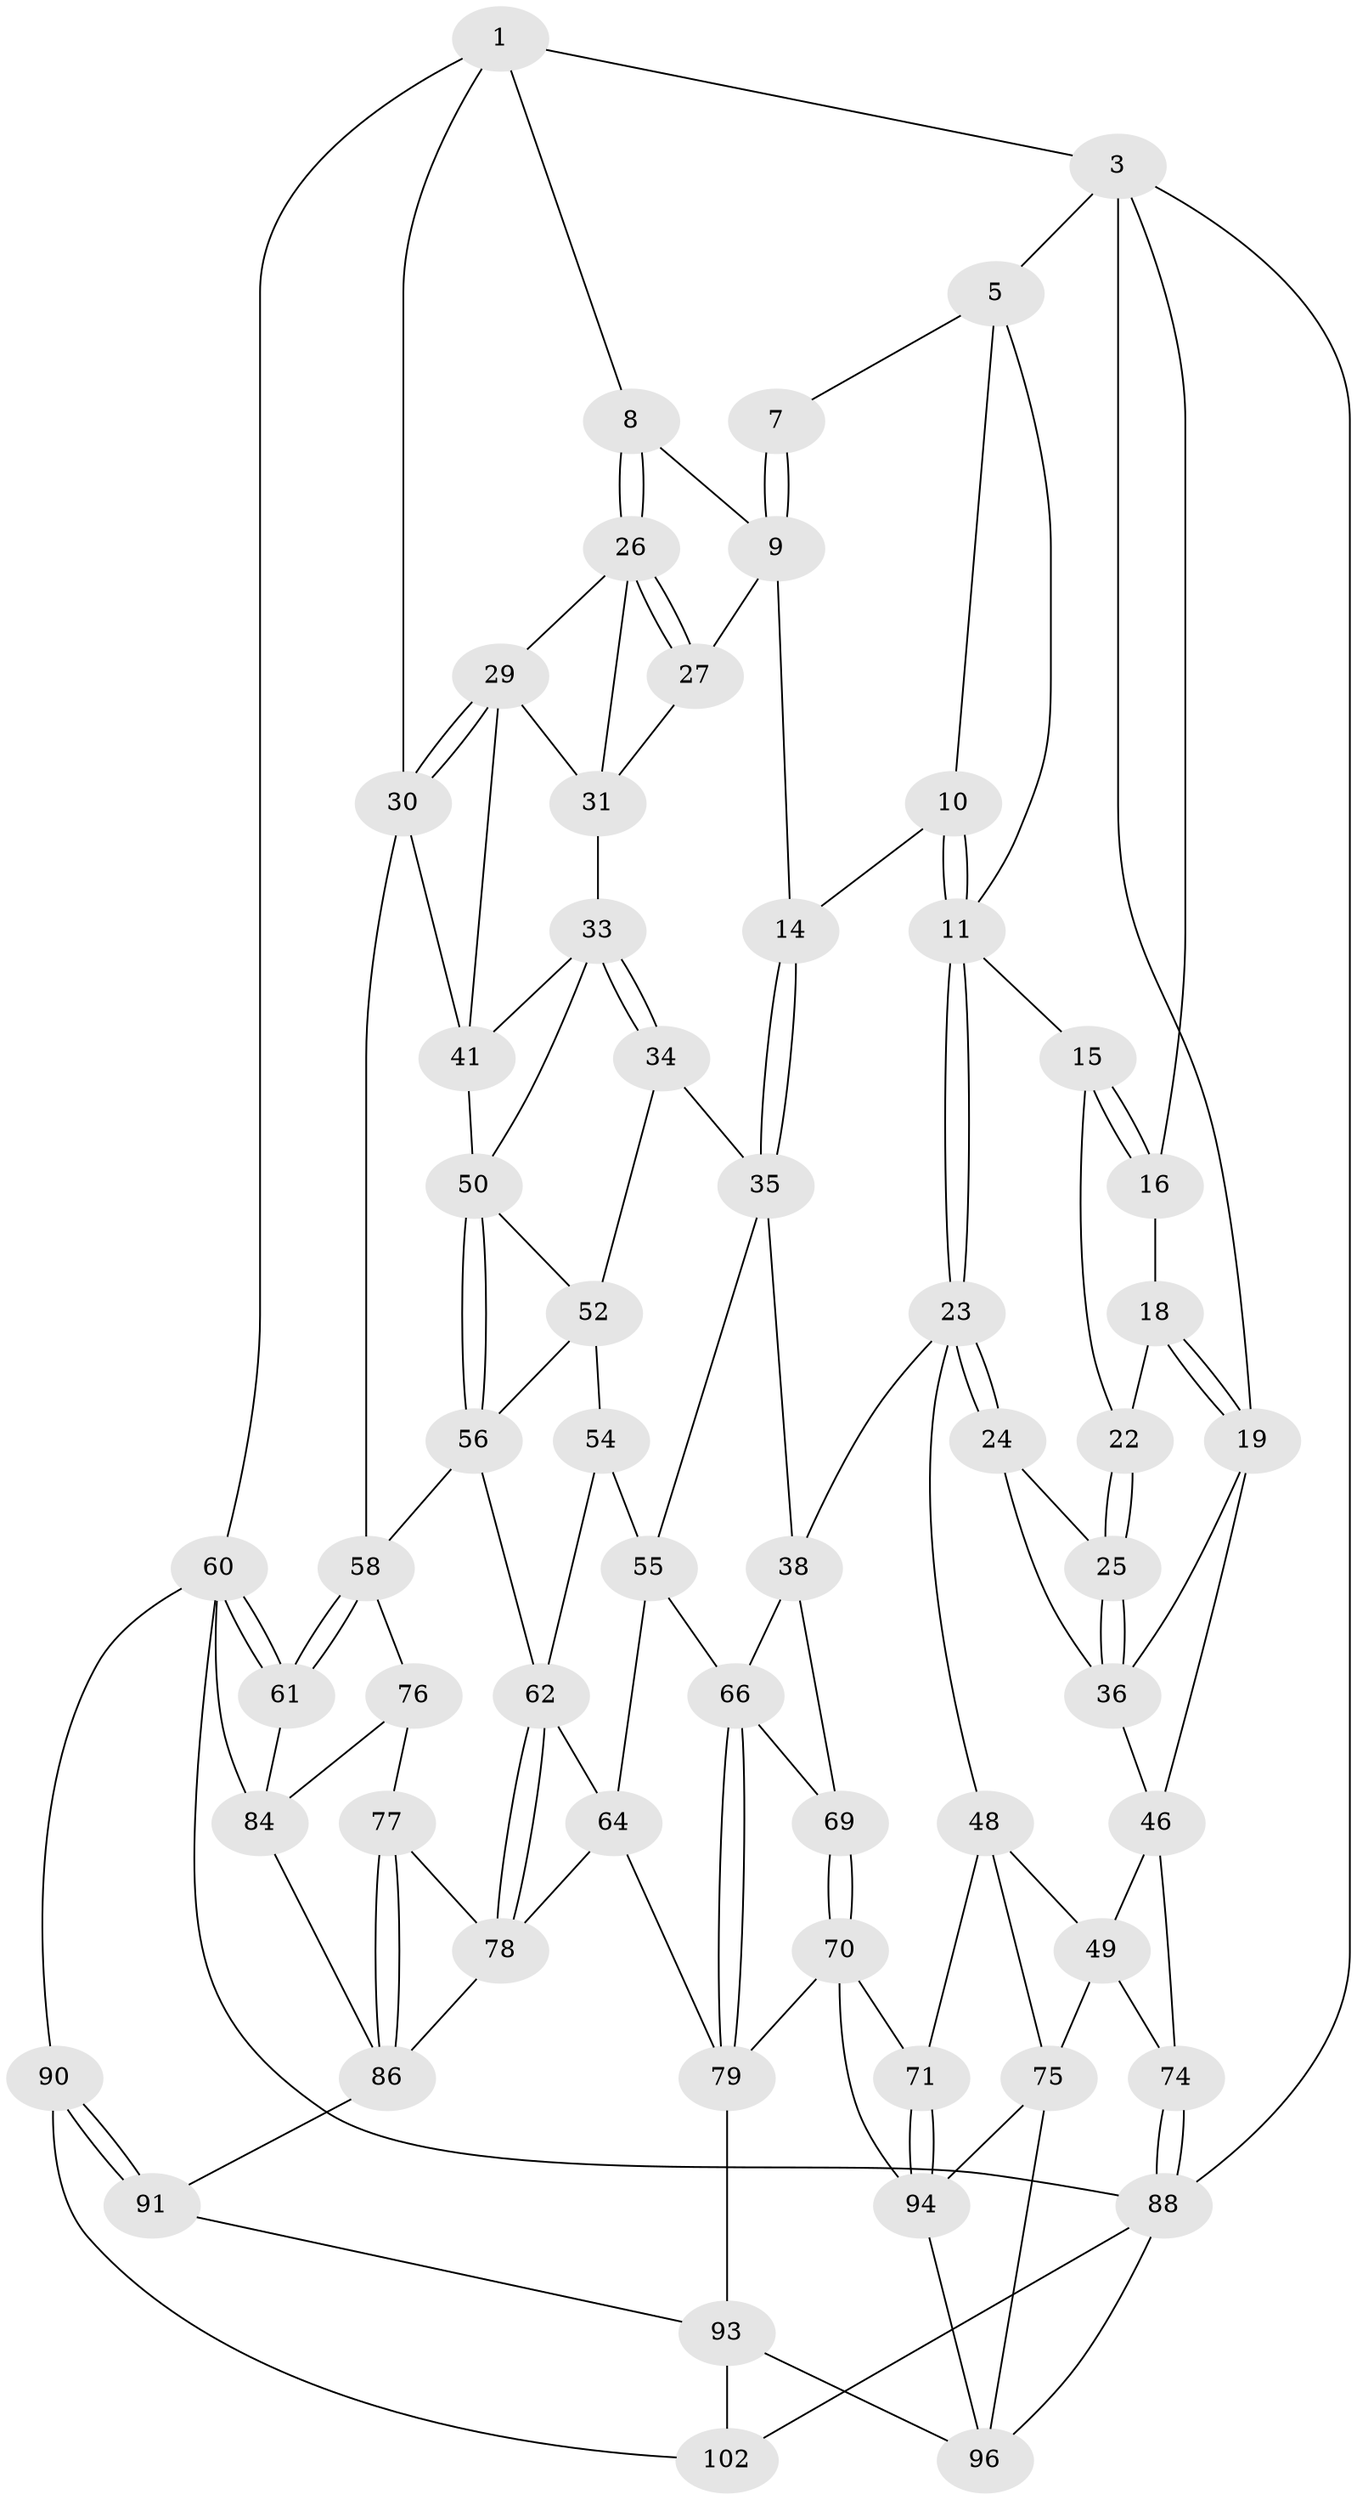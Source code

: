 // original degree distribution, {3: 0.0196078431372549, 6: 0.20588235294117646, 4: 0.22549019607843138, 5: 0.5490196078431373}
// Generated by graph-tools (version 1.1) at 2025/11/02/21/25 10:11:13]
// undirected, 60 vertices, 133 edges
graph export_dot {
graph [start="1"]
  node [color=gray90,style=filled];
  1 [pos="+0.5969343151116647+0",super="+2"];
  3 [pos="+0+0",super="+4"];
  5 [pos="+0.42144619990334603+0",super="+6"];
  7 [pos="+0.5553283079072227+0"];
  8 [pos="+0.7185387883773864+0.1624802432041773"];
  9 [pos="+0.6039312573601903+0.1717823572341791",super="+13"];
  10 [pos="+0.47500743425005676+0.16822702470917997"];
  11 [pos="+0.3209463755591282+0.2575313905110099",super="+12"];
  14 [pos="+0.5473969836684406+0.20994901472898767"];
  15 [pos="+0.23710844242370374+0.1445969338375971",super="+21"];
  16 [pos="+0.09211469205694833+0.034090404133076166",super="+17"];
  18 [pos="+0.023828051883299357+0.21122180260341225"];
  19 [pos="+0+0.2714978058199787",super="+20"];
  22 [pos="+0.13886567082167064+0.24911442167529813"];
  23 [pos="+0.31651321908203467+0.31389713422529564",super="+39"];
  24 [pos="+0.2792953804955863+0.31134783521140647"];
  25 [pos="+0.14092323355478217+0.26587294660549643"];
  26 [pos="+0.719292793653026+0.16285585570966982",super="+28"];
  27 [pos="+0.6510128333330035+0.2625061147827572"];
  29 [pos="+0.9281346714544131+0.14362270160355511",super="+40"];
  30 [pos="+1+0",super="+43"];
  31 [pos="+0.711167858381627+0.3086684353811375",super="+32"];
  33 [pos="+0.6580863736169291+0.3678160676566737",super="+42"];
  34 [pos="+0.6434246716421435+0.37289280524057966"];
  35 [pos="+0.5458180944539713+0.2462852766081079",super="+37"];
  36 [pos="+0.05899108972219404+0.3406863220133493",super="+45"];
  38 [pos="+0.3796823444954531+0.43945735065869945",super="+68"];
  41 [pos="+0.8460532335700429+0.35150773327127816",super="+44"];
  46 [pos="+0.1142533848777118+0.48959709752395414",super="+47"];
  48 [pos="+0.1729470608471836+0.5131720103466298",super="+72"];
  49 [pos="+0.14199172503407206+0.5044166328417017",super="+73"];
  50 [pos="+0.8502428658078051+0.4878190582381887",super="+51"];
  52 [pos="+0.6636227160706998+0.5038358419431488",super="+53"];
  54 [pos="+0.5349859987939535+0.47462644831021283"];
  55 [pos="+0.48557653495934244+0.47128666673129205",super="+65"];
  56 [pos="+0.869991721191143+0.5307611984973555",super="+57"];
  58 [pos="+1+0.6025888346287018",super="+59"];
  60 [pos="+1+1",super="+89"];
  61 [pos="+1+0.7140905886155169"];
  62 [pos="+0.668501634863046+0.6253678503805179",super="+63"];
  64 [pos="+0.5464178038188725+0.674492505908187",super="+82"];
  66 [pos="+0.45513416024416475+0.6592598253621768",super="+67"];
  69 [pos="+0.2966753411711169+0.7598456956724838"];
  70 [pos="+0.2942537761692986+0.7646971025658024",super="+81"];
  71 [pos="+0.26051278599552496+0.7637296019922425"];
  74 [pos="+0+0.7284529401607099"];
  75 [pos="+0.016410659046930613+0.7638594582945363",super="+95"];
  76 [pos="+0.8497145543746076+0.595997607268008"];
  77 [pos="+0.7304980318892259+0.7233368151155991"];
  78 [pos="+0.6845202064971455+0.713917758995462",super="+83"];
  79 [pos="+0.5130802262881763+0.7751323505468578",super="+80"];
  84 [pos="+0.9295914378022069+0.8242700520765821",super="+85"];
  86 [pos="+0.7905834779102918+0.7892031843226538",super="+87"];
  88 [pos="+0+1",super="+97"];
  90 [pos="+0.7120271023042944+1",super="+101"];
  91 [pos="+0.686732670924689+1",super="+92"];
  93 [pos="+0.4150260435667036+0.8269427859641012",super="+99"];
  94 [pos="+0.1921572163588594+0.9119026451623644",super="+98"];
  96 [pos="+0.08098263138222159+0.9054316234103713",super="+100"];
  102 [pos="+0.2541823876882157+1"];
  1 -- 8;
  1 -- 3;
  1 -- 60;
  1 -- 30;
  3 -- 88;
  3 -- 19;
  3 -- 16;
  3 -- 5;
  5 -- 11;
  5 -- 10;
  5 -- 7;
  7 -- 9;
  7 -- 9;
  8 -- 9;
  8 -- 26;
  8 -- 26;
  9 -- 27;
  9 -- 14;
  10 -- 11;
  10 -- 11;
  10 -- 14;
  11 -- 23;
  11 -- 23;
  11 -- 15;
  14 -- 35;
  14 -- 35;
  15 -- 16 [weight=2];
  15 -- 16;
  15 -- 22;
  16 -- 18;
  18 -- 19;
  18 -- 19;
  18 -- 22;
  19 -- 36;
  19 -- 46;
  22 -- 25;
  22 -- 25;
  23 -- 24;
  23 -- 24;
  23 -- 48;
  23 -- 38;
  24 -- 25;
  24 -- 36;
  25 -- 36;
  25 -- 36;
  26 -- 27;
  26 -- 27;
  26 -- 29;
  26 -- 31;
  27 -- 31;
  29 -- 30;
  29 -- 30;
  29 -- 41;
  29 -- 31;
  30 -- 58;
  30 -- 41;
  31 -- 33;
  33 -- 34;
  33 -- 34;
  33 -- 41;
  33 -- 50;
  34 -- 35;
  34 -- 52;
  35 -- 38;
  35 -- 55;
  36 -- 46;
  38 -- 66;
  38 -- 69;
  41 -- 50;
  46 -- 49;
  46 -- 74;
  48 -- 49;
  48 -- 75;
  48 -- 71;
  49 -- 74;
  49 -- 75;
  50 -- 56;
  50 -- 56;
  50 -- 52;
  52 -- 56;
  52 -- 54;
  54 -- 55;
  54 -- 62;
  55 -- 64;
  55 -- 66;
  56 -- 58;
  56 -- 62;
  58 -- 61;
  58 -- 61;
  58 -- 76;
  60 -- 61;
  60 -- 61;
  60 -- 88;
  60 -- 90;
  60 -- 84;
  61 -- 84;
  62 -- 78;
  62 -- 78;
  62 -- 64;
  64 -- 78;
  64 -- 79;
  66 -- 79;
  66 -- 79;
  66 -- 69;
  69 -- 70;
  69 -- 70;
  70 -- 71;
  70 -- 94;
  70 -- 79;
  71 -- 94;
  71 -- 94;
  74 -- 88;
  74 -- 88;
  75 -- 96;
  75 -- 94;
  76 -- 77;
  76 -- 84;
  77 -- 78;
  77 -- 86;
  77 -- 86;
  78 -- 86;
  79 -- 93;
  84 -- 86;
  86 -- 91;
  88 -- 96;
  88 -- 102;
  90 -- 91 [weight=2];
  90 -- 91;
  90 -- 102;
  91 -- 93;
  93 -- 102;
  93 -- 96;
  94 -- 96;
}
